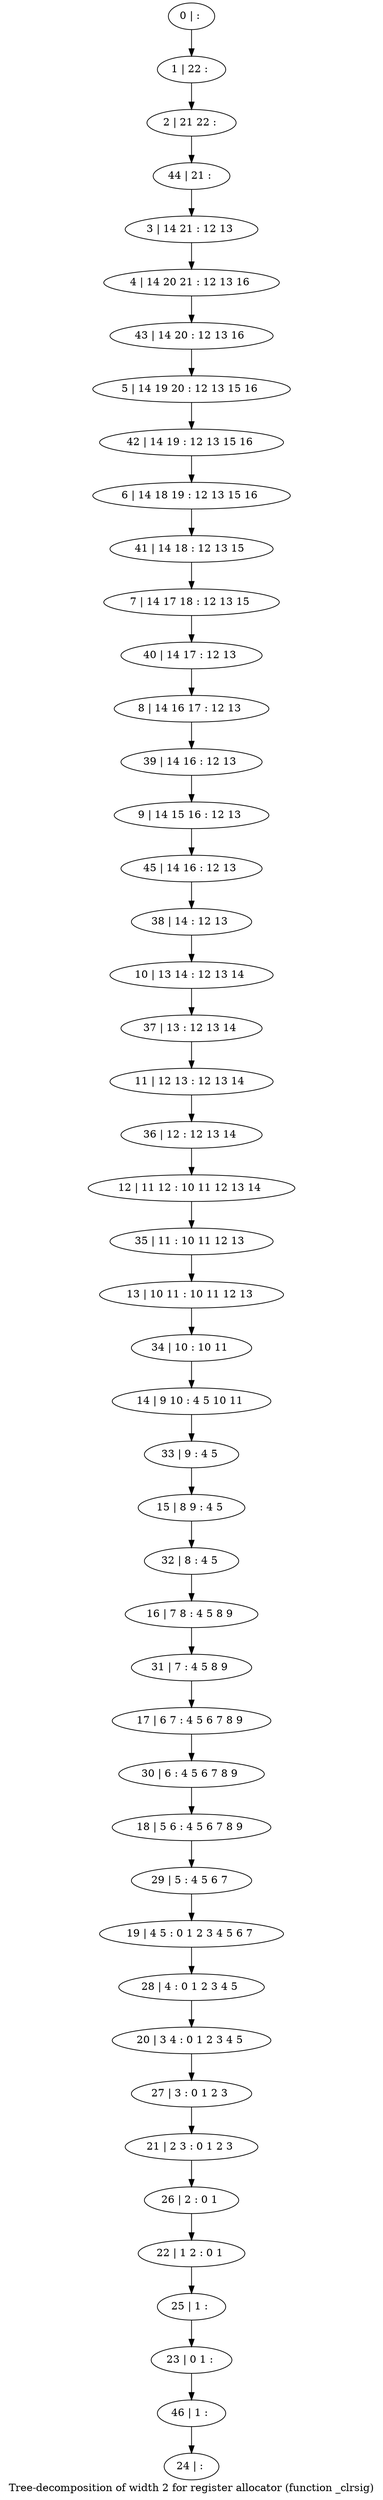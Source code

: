 digraph G {
graph [label="Tree-decomposition of width 2 for register allocator (function _clrsig)"]
0[label="0 | : "];
1[label="1 | 22 : "];
2[label="2 | 21 22 : "];
3[label="3 | 14 21 : 12 13 "];
4[label="4 | 14 20 21 : 12 13 16 "];
5[label="5 | 14 19 20 : 12 13 15 16 "];
6[label="6 | 14 18 19 : 12 13 15 16 "];
7[label="7 | 14 17 18 : 12 13 15 "];
8[label="8 | 14 16 17 : 12 13 "];
9[label="9 | 14 15 16 : 12 13 "];
10[label="10 | 13 14 : 12 13 14 "];
11[label="11 | 12 13 : 12 13 14 "];
12[label="12 | 11 12 : 10 11 12 13 14 "];
13[label="13 | 10 11 : 10 11 12 13 "];
14[label="14 | 9 10 : 4 5 10 11 "];
15[label="15 | 8 9 : 4 5 "];
16[label="16 | 7 8 : 4 5 8 9 "];
17[label="17 | 6 7 : 4 5 6 7 8 9 "];
18[label="18 | 5 6 : 4 5 6 7 8 9 "];
19[label="19 | 4 5 : 0 1 2 3 4 5 6 7 "];
20[label="20 | 3 4 : 0 1 2 3 4 5 "];
21[label="21 | 2 3 : 0 1 2 3 "];
22[label="22 | 1 2 : 0 1 "];
23[label="23 | 0 1 : "];
24[label="24 | : "];
25[label="25 | 1 : "];
26[label="26 | 2 : 0 1 "];
27[label="27 | 3 : 0 1 2 3 "];
28[label="28 | 4 : 0 1 2 3 4 5 "];
29[label="29 | 5 : 4 5 6 7 "];
30[label="30 | 6 : 4 5 6 7 8 9 "];
31[label="31 | 7 : 4 5 8 9 "];
32[label="32 | 8 : 4 5 "];
33[label="33 | 9 : 4 5 "];
34[label="34 | 10 : 10 11 "];
35[label="35 | 11 : 10 11 12 13 "];
36[label="36 | 12 : 12 13 14 "];
37[label="37 | 13 : 12 13 14 "];
38[label="38 | 14 : 12 13 "];
39[label="39 | 14 16 : 12 13 "];
40[label="40 | 14 17 : 12 13 "];
41[label="41 | 14 18 : 12 13 15 "];
42[label="42 | 14 19 : 12 13 15 16 "];
43[label="43 | 14 20 : 12 13 16 "];
44[label="44 | 21 : "];
45[label="45 | 14 16 : 12 13 "];
46[label="46 | 1 : "];
0->1 ;
1->2 ;
3->4 ;
25->23 ;
22->25 ;
26->22 ;
21->26 ;
27->21 ;
20->27 ;
28->20 ;
19->28 ;
29->19 ;
18->29 ;
30->18 ;
17->30 ;
31->17 ;
16->31 ;
32->16 ;
15->32 ;
33->15 ;
14->33 ;
34->14 ;
13->34 ;
35->13 ;
12->35 ;
36->12 ;
11->36 ;
37->11 ;
10->37 ;
38->10 ;
39->9 ;
8->39 ;
40->8 ;
7->40 ;
41->7 ;
6->41 ;
42->6 ;
5->42 ;
43->5 ;
4->43 ;
44->3 ;
2->44 ;
45->38 ;
9->45 ;
46->24 ;
23->46 ;
}
